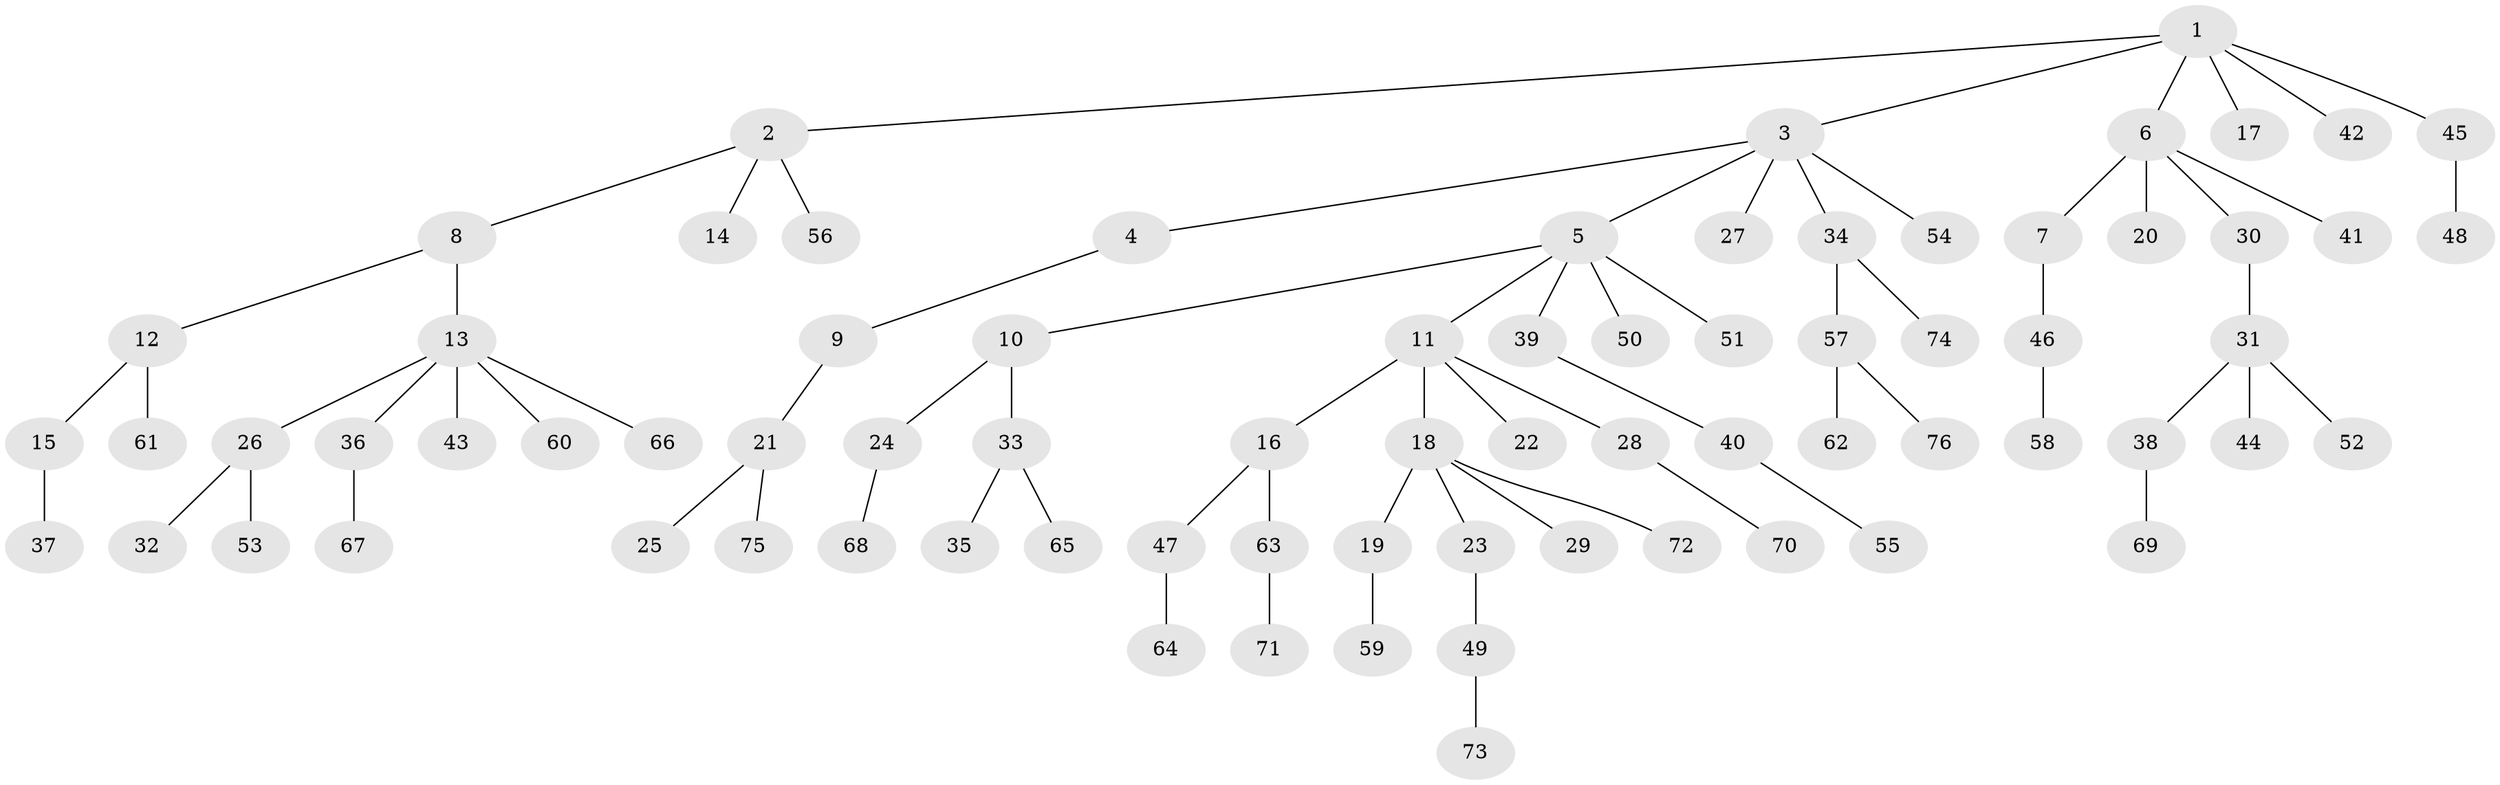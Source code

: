 // Generated by graph-tools (version 1.1) at 2025/37/03/09/25 02:37:09]
// undirected, 76 vertices, 75 edges
graph export_dot {
graph [start="1"]
  node [color=gray90,style=filled];
  1;
  2;
  3;
  4;
  5;
  6;
  7;
  8;
  9;
  10;
  11;
  12;
  13;
  14;
  15;
  16;
  17;
  18;
  19;
  20;
  21;
  22;
  23;
  24;
  25;
  26;
  27;
  28;
  29;
  30;
  31;
  32;
  33;
  34;
  35;
  36;
  37;
  38;
  39;
  40;
  41;
  42;
  43;
  44;
  45;
  46;
  47;
  48;
  49;
  50;
  51;
  52;
  53;
  54;
  55;
  56;
  57;
  58;
  59;
  60;
  61;
  62;
  63;
  64;
  65;
  66;
  67;
  68;
  69;
  70;
  71;
  72;
  73;
  74;
  75;
  76;
  1 -- 2;
  1 -- 3;
  1 -- 6;
  1 -- 17;
  1 -- 42;
  1 -- 45;
  2 -- 8;
  2 -- 14;
  2 -- 56;
  3 -- 4;
  3 -- 5;
  3 -- 27;
  3 -- 34;
  3 -- 54;
  4 -- 9;
  5 -- 10;
  5 -- 11;
  5 -- 39;
  5 -- 50;
  5 -- 51;
  6 -- 7;
  6 -- 20;
  6 -- 30;
  6 -- 41;
  7 -- 46;
  8 -- 12;
  8 -- 13;
  9 -- 21;
  10 -- 24;
  10 -- 33;
  11 -- 16;
  11 -- 18;
  11 -- 22;
  11 -- 28;
  12 -- 15;
  12 -- 61;
  13 -- 26;
  13 -- 36;
  13 -- 43;
  13 -- 60;
  13 -- 66;
  15 -- 37;
  16 -- 47;
  16 -- 63;
  18 -- 19;
  18 -- 23;
  18 -- 29;
  18 -- 72;
  19 -- 59;
  21 -- 25;
  21 -- 75;
  23 -- 49;
  24 -- 68;
  26 -- 32;
  26 -- 53;
  28 -- 70;
  30 -- 31;
  31 -- 38;
  31 -- 44;
  31 -- 52;
  33 -- 35;
  33 -- 65;
  34 -- 57;
  34 -- 74;
  36 -- 67;
  38 -- 69;
  39 -- 40;
  40 -- 55;
  45 -- 48;
  46 -- 58;
  47 -- 64;
  49 -- 73;
  57 -- 62;
  57 -- 76;
  63 -- 71;
}
